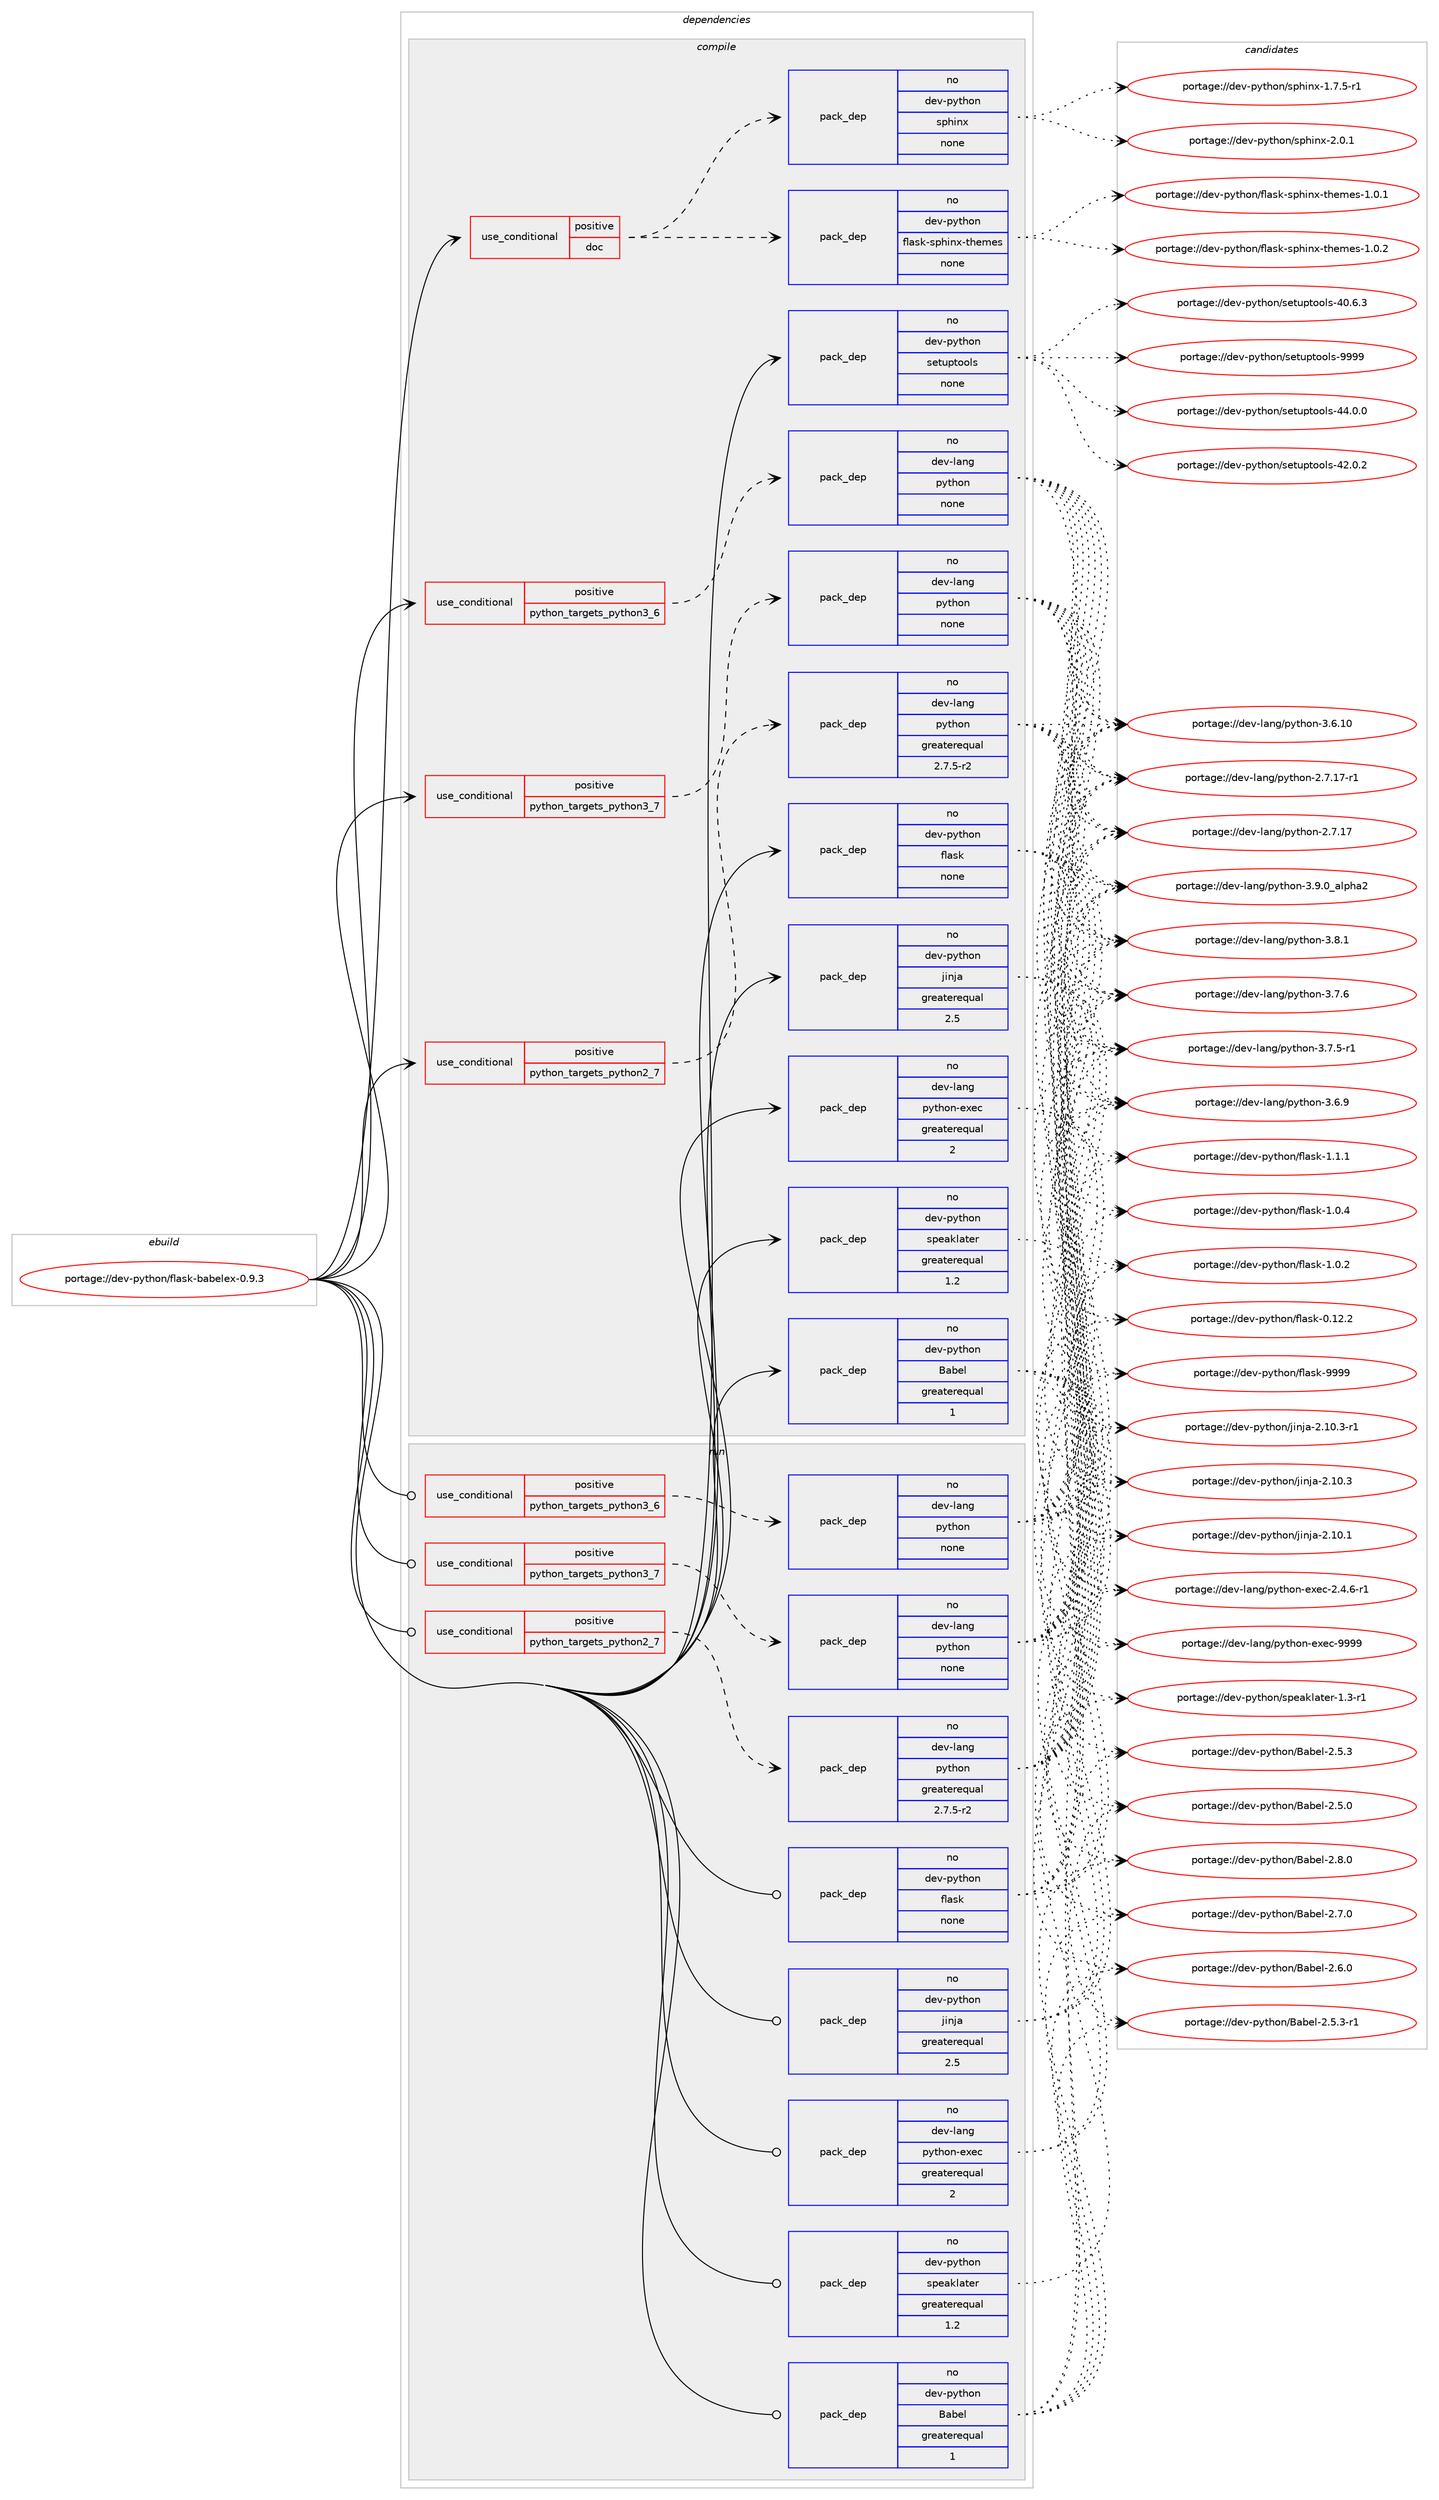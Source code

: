 digraph prolog {

# *************
# Graph options
# *************

newrank=true;
concentrate=true;
compound=true;
graph [rankdir=LR,fontname=Helvetica,fontsize=10,ranksep=1.5];#, ranksep=2.5, nodesep=0.2];
edge  [arrowhead=vee];
node  [fontname=Helvetica,fontsize=10];

# **********
# The ebuild
# **********

subgraph cluster_leftcol {
color=gray;
rank=same;
label=<<i>ebuild</i>>;
id [label="portage://dev-python/flask-babelex-0.9.3", color=red, width=4, href="../dev-python/flask-babelex-0.9.3.svg"];
}

# ****************
# The dependencies
# ****************

subgraph cluster_midcol {
color=gray;
label=<<i>dependencies</i>>;
subgraph cluster_compile {
fillcolor="#eeeeee";
style=filled;
label=<<i>compile</i>>;
subgraph cond115902 {
dependency460962 [label=<<TABLE BORDER="0" CELLBORDER="1" CELLSPACING="0" CELLPADDING="4"><TR><TD ROWSPAN="3" CELLPADDING="10">use_conditional</TD></TR><TR><TD>positive</TD></TR><TR><TD>doc</TD></TR></TABLE>>, shape=none, color=red];
subgraph pack340070 {
dependency460963 [label=<<TABLE BORDER="0" CELLBORDER="1" CELLSPACING="0" CELLPADDING="4" WIDTH="220"><TR><TD ROWSPAN="6" CELLPADDING="30">pack_dep</TD></TR><TR><TD WIDTH="110">no</TD></TR><TR><TD>dev-python</TD></TR><TR><TD>sphinx</TD></TR><TR><TD>none</TD></TR><TR><TD></TD></TR></TABLE>>, shape=none, color=blue];
}
dependency460962:e -> dependency460963:w [weight=20,style="dashed",arrowhead="vee"];
subgraph pack340071 {
dependency460964 [label=<<TABLE BORDER="0" CELLBORDER="1" CELLSPACING="0" CELLPADDING="4" WIDTH="220"><TR><TD ROWSPAN="6" CELLPADDING="30">pack_dep</TD></TR><TR><TD WIDTH="110">no</TD></TR><TR><TD>dev-python</TD></TR><TR><TD>flask-sphinx-themes</TD></TR><TR><TD>none</TD></TR><TR><TD></TD></TR></TABLE>>, shape=none, color=blue];
}
dependency460962:e -> dependency460964:w [weight=20,style="dashed",arrowhead="vee"];
}
id:e -> dependency460962:w [weight=20,style="solid",arrowhead="vee"];
subgraph cond115903 {
dependency460965 [label=<<TABLE BORDER="0" CELLBORDER="1" CELLSPACING="0" CELLPADDING="4"><TR><TD ROWSPAN="3" CELLPADDING="10">use_conditional</TD></TR><TR><TD>positive</TD></TR><TR><TD>python_targets_python2_7</TD></TR></TABLE>>, shape=none, color=red];
subgraph pack340072 {
dependency460966 [label=<<TABLE BORDER="0" CELLBORDER="1" CELLSPACING="0" CELLPADDING="4" WIDTH="220"><TR><TD ROWSPAN="6" CELLPADDING="30">pack_dep</TD></TR><TR><TD WIDTH="110">no</TD></TR><TR><TD>dev-lang</TD></TR><TR><TD>python</TD></TR><TR><TD>greaterequal</TD></TR><TR><TD>2.7.5-r2</TD></TR></TABLE>>, shape=none, color=blue];
}
dependency460965:e -> dependency460966:w [weight=20,style="dashed",arrowhead="vee"];
}
id:e -> dependency460965:w [weight=20,style="solid",arrowhead="vee"];
subgraph cond115904 {
dependency460967 [label=<<TABLE BORDER="0" CELLBORDER="1" CELLSPACING="0" CELLPADDING="4"><TR><TD ROWSPAN="3" CELLPADDING="10">use_conditional</TD></TR><TR><TD>positive</TD></TR><TR><TD>python_targets_python3_6</TD></TR></TABLE>>, shape=none, color=red];
subgraph pack340073 {
dependency460968 [label=<<TABLE BORDER="0" CELLBORDER="1" CELLSPACING="0" CELLPADDING="4" WIDTH="220"><TR><TD ROWSPAN="6" CELLPADDING="30">pack_dep</TD></TR><TR><TD WIDTH="110">no</TD></TR><TR><TD>dev-lang</TD></TR><TR><TD>python</TD></TR><TR><TD>none</TD></TR><TR><TD></TD></TR></TABLE>>, shape=none, color=blue];
}
dependency460967:e -> dependency460968:w [weight=20,style="dashed",arrowhead="vee"];
}
id:e -> dependency460967:w [weight=20,style="solid",arrowhead="vee"];
subgraph cond115905 {
dependency460969 [label=<<TABLE BORDER="0" CELLBORDER="1" CELLSPACING="0" CELLPADDING="4"><TR><TD ROWSPAN="3" CELLPADDING="10">use_conditional</TD></TR><TR><TD>positive</TD></TR><TR><TD>python_targets_python3_7</TD></TR></TABLE>>, shape=none, color=red];
subgraph pack340074 {
dependency460970 [label=<<TABLE BORDER="0" CELLBORDER="1" CELLSPACING="0" CELLPADDING="4" WIDTH="220"><TR><TD ROWSPAN="6" CELLPADDING="30">pack_dep</TD></TR><TR><TD WIDTH="110">no</TD></TR><TR><TD>dev-lang</TD></TR><TR><TD>python</TD></TR><TR><TD>none</TD></TR><TR><TD></TD></TR></TABLE>>, shape=none, color=blue];
}
dependency460969:e -> dependency460970:w [weight=20,style="dashed",arrowhead="vee"];
}
id:e -> dependency460969:w [weight=20,style="solid",arrowhead="vee"];
subgraph pack340075 {
dependency460971 [label=<<TABLE BORDER="0" CELLBORDER="1" CELLSPACING="0" CELLPADDING="4" WIDTH="220"><TR><TD ROWSPAN="6" CELLPADDING="30">pack_dep</TD></TR><TR><TD WIDTH="110">no</TD></TR><TR><TD>dev-lang</TD></TR><TR><TD>python-exec</TD></TR><TR><TD>greaterequal</TD></TR><TR><TD>2</TD></TR></TABLE>>, shape=none, color=blue];
}
id:e -> dependency460971:w [weight=20,style="solid",arrowhead="vee"];
subgraph pack340076 {
dependency460972 [label=<<TABLE BORDER="0" CELLBORDER="1" CELLSPACING="0" CELLPADDING="4" WIDTH="220"><TR><TD ROWSPAN="6" CELLPADDING="30">pack_dep</TD></TR><TR><TD WIDTH="110">no</TD></TR><TR><TD>dev-python</TD></TR><TR><TD>Babel</TD></TR><TR><TD>greaterequal</TD></TR><TR><TD>1</TD></TR></TABLE>>, shape=none, color=blue];
}
id:e -> dependency460972:w [weight=20,style="solid",arrowhead="vee"];
subgraph pack340077 {
dependency460973 [label=<<TABLE BORDER="0" CELLBORDER="1" CELLSPACING="0" CELLPADDING="4" WIDTH="220"><TR><TD ROWSPAN="6" CELLPADDING="30">pack_dep</TD></TR><TR><TD WIDTH="110">no</TD></TR><TR><TD>dev-python</TD></TR><TR><TD>flask</TD></TR><TR><TD>none</TD></TR><TR><TD></TD></TR></TABLE>>, shape=none, color=blue];
}
id:e -> dependency460973:w [weight=20,style="solid",arrowhead="vee"];
subgraph pack340078 {
dependency460974 [label=<<TABLE BORDER="0" CELLBORDER="1" CELLSPACING="0" CELLPADDING="4" WIDTH="220"><TR><TD ROWSPAN="6" CELLPADDING="30">pack_dep</TD></TR><TR><TD WIDTH="110">no</TD></TR><TR><TD>dev-python</TD></TR><TR><TD>jinja</TD></TR><TR><TD>greaterequal</TD></TR><TR><TD>2.5</TD></TR></TABLE>>, shape=none, color=blue];
}
id:e -> dependency460974:w [weight=20,style="solid",arrowhead="vee"];
subgraph pack340079 {
dependency460975 [label=<<TABLE BORDER="0" CELLBORDER="1" CELLSPACING="0" CELLPADDING="4" WIDTH="220"><TR><TD ROWSPAN="6" CELLPADDING="30">pack_dep</TD></TR><TR><TD WIDTH="110">no</TD></TR><TR><TD>dev-python</TD></TR><TR><TD>setuptools</TD></TR><TR><TD>none</TD></TR><TR><TD></TD></TR></TABLE>>, shape=none, color=blue];
}
id:e -> dependency460975:w [weight=20,style="solid",arrowhead="vee"];
subgraph pack340080 {
dependency460976 [label=<<TABLE BORDER="0" CELLBORDER="1" CELLSPACING="0" CELLPADDING="4" WIDTH="220"><TR><TD ROWSPAN="6" CELLPADDING="30">pack_dep</TD></TR><TR><TD WIDTH="110">no</TD></TR><TR><TD>dev-python</TD></TR><TR><TD>speaklater</TD></TR><TR><TD>greaterequal</TD></TR><TR><TD>1.2</TD></TR></TABLE>>, shape=none, color=blue];
}
id:e -> dependency460976:w [weight=20,style="solid",arrowhead="vee"];
}
subgraph cluster_compileandrun {
fillcolor="#eeeeee";
style=filled;
label=<<i>compile and run</i>>;
}
subgraph cluster_run {
fillcolor="#eeeeee";
style=filled;
label=<<i>run</i>>;
subgraph cond115906 {
dependency460977 [label=<<TABLE BORDER="0" CELLBORDER="1" CELLSPACING="0" CELLPADDING="4"><TR><TD ROWSPAN="3" CELLPADDING="10">use_conditional</TD></TR><TR><TD>positive</TD></TR><TR><TD>python_targets_python2_7</TD></TR></TABLE>>, shape=none, color=red];
subgraph pack340081 {
dependency460978 [label=<<TABLE BORDER="0" CELLBORDER="1" CELLSPACING="0" CELLPADDING="4" WIDTH="220"><TR><TD ROWSPAN="6" CELLPADDING="30">pack_dep</TD></TR><TR><TD WIDTH="110">no</TD></TR><TR><TD>dev-lang</TD></TR><TR><TD>python</TD></TR><TR><TD>greaterequal</TD></TR><TR><TD>2.7.5-r2</TD></TR></TABLE>>, shape=none, color=blue];
}
dependency460977:e -> dependency460978:w [weight=20,style="dashed",arrowhead="vee"];
}
id:e -> dependency460977:w [weight=20,style="solid",arrowhead="odot"];
subgraph cond115907 {
dependency460979 [label=<<TABLE BORDER="0" CELLBORDER="1" CELLSPACING="0" CELLPADDING="4"><TR><TD ROWSPAN="3" CELLPADDING="10">use_conditional</TD></TR><TR><TD>positive</TD></TR><TR><TD>python_targets_python3_6</TD></TR></TABLE>>, shape=none, color=red];
subgraph pack340082 {
dependency460980 [label=<<TABLE BORDER="0" CELLBORDER="1" CELLSPACING="0" CELLPADDING="4" WIDTH="220"><TR><TD ROWSPAN="6" CELLPADDING="30">pack_dep</TD></TR><TR><TD WIDTH="110">no</TD></TR><TR><TD>dev-lang</TD></TR><TR><TD>python</TD></TR><TR><TD>none</TD></TR><TR><TD></TD></TR></TABLE>>, shape=none, color=blue];
}
dependency460979:e -> dependency460980:w [weight=20,style="dashed",arrowhead="vee"];
}
id:e -> dependency460979:w [weight=20,style="solid",arrowhead="odot"];
subgraph cond115908 {
dependency460981 [label=<<TABLE BORDER="0" CELLBORDER="1" CELLSPACING="0" CELLPADDING="4"><TR><TD ROWSPAN="3" CELLPADDING="10">use_conditional</TD></TR><TR><TD>positive</TD></TR><TR><TD>python_targets_python3_7</TD></TR></TABLE>>, shape=none, color=red];
subgraph pack340083 {
dependency460982 [label=<<TABLE BORDER="0" CELLBORDER="1" CELLSPACING="0" CELLPADDING="4" WIDTH="220"><TR><TD ROWSPAN="6" CELLPADDING="30">pack_dep</TD></TR><TR><TD WIDTH="110">no</TD></TR><TR><TD>dev-lang</TD></TR><TR><TD>python</TD></TR><TR><TD>none</TD></TR><TR><TD></TD></TR></TABLE>>, shape=none, color=blue];
}
dependency460981:e -> dependency460982:w [weight=20,style="dashed",arrowhead="vee"];
}
id:e -> dependency460981:w [weight=20,style="solid",arrowhead="odot"];
subgraph pack340084 {
dependency460983 [label=<<TABLE BORDER="0" CELLBORDER="1" CELLSPACING="0" CELLPADDING="4" WIDTH="220"><TR><TD ROWSPAN="6" CELLPADDING="30">pack_dep</TD></TR><TR><TD WIDTH="110">no</TD></TR><TR><TD>dev-lang</TD></TR><TR><TD>python-exec</TD></TR><TR><TD>greaterequal</TD></TR><TR><TD>2</TD></TR></TABLE>>, shape=none, color=blue];
}
id:e -> dependency460983:w [weight=20,style="solid",arrowhead="odot"];
subgraph pack340085 {
dependency460984 [label=<<TABLE BORDER="0" CELLBORDER="1" CELLSPACING="0" CELLPADDING="4" WIDTH="220"><TR><TD ROWSPAN="6" CELLPADDING="30">pack_dep</TD></TR><TR><TD WIDTH="110">no</TD></TR><TR><TD>dev-python</TD></TR><TR><TD>Babel</TD></TR><TR><TD>greaterequal</TD></TR><TR><TD>1</TD></TR></TABLE>>, shape=none, color=blue];
}
id:e -> dependency460984:w [weight=20,style="solid",arrowhead="odot"];
subgraph pack340086 {
dependency460985 [label=<<TABLE BORDER="0" CELLBORDER="1" CELLSPACING="0" CELLPADDING="4" WIDTH="220"><TR><TD ROWSPAN="6" CELLPADDING="30">pack_dep</TD></TR><TR><TD WIDTH="110">no</TD></TR><TR><TD>dev-python</TD></TR><TR><TD>flask</TD></TR><TR><TD>none</TD></TR><TR><TD></TD></TR></TABLE>>, shape=none, color=blue];
}
id:e -> dependency460985:w [weight=20,style="solid",arrowhead="odot"];
subgraph pack340087 {
dependency460986 [label=<<TABLE BORDER="0" CELLBORDER="1" CELLSPACING="0" CELLPADDING="4" WIDTH="220"><TR><TD ROWSPAN="6" CELLPADDING="30">pack_dep</TD></TR><TR><TD WIDTH="110">no</TD></TR><TR><TD>dev-python</TD></TR><TR><TD>jinja</TD></TR><TR><TD>greaterequal</TD></TR><TR><TD>2.5</TD></TR></TABLE>>, shape=none, color=blue];
}
id:e -> dependency460986:w [weight=20,style="solid",arrowhead="odot"];
subgraph pack340088 {
dependency460987 [label=<<TABLE BORDER="0" CELLBORDER="1" CELLSPACING="0" CELLPADDING="4" WIDTH="220"><TR><TD ROWSPAN="6" CELLPADDING="30">pack_dep</TD></TR><TR><TD WIDTH="110">no</TD></TR><TR><TD>dev-python</TD></TR><TR><TD>speaklater</TD></TR><TR><TD>greaterequal</TD></TR><TR><TD>1.2</TD></TR></TABLE>>, shape=none, color=blue];
}
id:e -> dependency460987:w [weight=20,style="solid",arrowhead="odot"];
}
}

# **************
# The candidates
# **************

subgraph cluster_choices {
rank=same;
color=gray;
label=<<i>candidates</i>>;

subgraph choice340070 {
color=black;
nodesep=1;
choice1001011184511212111610411111047115112104105110120455046484649 [label="portage://dev-python/sphinx-2.0.1", color=red, width=4,href="../dev-python/sphinx-2.0.1.svg"];
choice10010111845112121116104111110471151121041051101204549465546534511449 [label="portage://dev-python/sphinx-1.7.5-r1", color=red, width=4,href="../dev-python/sphinx-1.7.5-r1.svg"];
dependency460963:e -> choice1001011184511212111610411111047115112104105110120455046484649:w [style=dotted,weight="100"];
dependency460963:e -> choice10010111845112121116104111110471151121041051101204549465546534511449:w [style=dotted,weight="100"];
}
subgraph choice340071 {
color=black;
nodesep=1;
choice1001011184511212111610411111047102108971151074511511210410511012045116104101109101115454946484650 [label="portage://dev-python/flask-sphinx-themes-1.0.2", color=red, width=4,href="../dev-python/flask-sphinx-themes-1.0.2.svg"];
choice1001011184511212111610411111047102108971151074511511210410511012045116104101109101115454946484649 [label="portage://dev-python/flask-sphinx-themes-1.0.1", color=red, width=4,href="../dev-python/flask-sphinx-themes-1.0.1.svg"];
dependency460964:e -> choice1001011184511212111610411111047102108971151074511511210410511012045116104101109101115454946484650:w [style=dotted,weight="100"];
dependency460964:e -> choice1001011184511212111610411111047102108971151074511511210410511012045116104101109101115454946484649:w [style=dotted,weight="100"];
}
subgraph choice340072 {
color=black;
nodesep=1;
choice10010111845108971101034711212111610411111045514657464895971081121049750 [label="portage://dev-lang/python-3.9.0_alpha2", color=red, width=4,href="../dev-lang/python-3.9.0_alpha2.svg"];
choice100101118451089711010347112121116104111110455146564649 [label="portage://dev-lang/python-3.8.1", color=red, width=4,href="../dev-lang/python-3.8.1.svg"];
choice100101118451089711010347112121116104111110455146554654 [label="portage://dev-lang/python-3.7.6", color=red, width=4,href="../dev-lang/python-3.7.6.svg"];
choice1001011184510897110103471121211161041111104551465546534511449 [label="portage://dev-lang/python-3.7.5-r1", color=red, width=4,href="../dev-lang/python-3.7.5-r1.svg"];
choice100101118451089711010347112121116104111110455146544657 [label="portage://dev-lang/python-3.6.9", color=red, width=4,href="../dev-lang/python-3.6.9.svg"];
choice10010111845108971101034711212111610411111045514654464948 [label="portage://dev-lang/python-3.6.10", color=red, width=4,href="../dev-lang/python-3.6.10.svg"];
choice100101118451089711010347112121116104111110455046554649554511449 [label="portage://dev-lang/python-2.7.17-r1", color=red, width=4,href="../dev-lang/python-2.7.17-r1.svg"];
choice10010111845108971101034711212111610411111045504655464955 [label="portage://dev-lang/python-2.7.17", color=red, width=4,href="../dev-lang/python-2.7.17.svg"];
dependency460966:e -> choice10010111845108971101034711212111610411111045514657464895971081121049750:w [style=dotted,weight="100"];
dependency460966:e -> choice100101118451089711010347112121116104111110455146564649:w [style=dotted,weight="100"];
dependency460966:e -> choice100101118451089711010347112121116104111110455146554654:w [style=dotted,weight="100"];
dependency460966:e -> choice1001011184510897110103471121211161041111104551465546534511449:w [style=dotted,weight="100"];
dependency460966:e -> choice100101118451089711010347112121116104111110455146544657:w [style=dotted,weight="100"];
dependency460966:e -> choice10010111845108971101034711212111610411111045514654464948:w [style=dotted,weight="100"];
dependency460966:e -> choice100101118451089711010347112121116104111110455046554649554511449:w [style=dotted,weight="100"];
dependency460966:e -> choice10010111845108971101034711212111610411111045504655464955:w [style=dotted,weight="100"];
}
subgraph choice340073 {
color=black;
nodesep=1;
choice10010111845108971101034711212111610411111045514657464895971081121049750 [label="portage://dev-lang/python-3.9.0_alpha2", color=red, width=4,href="../dev-lang/python-3.9.0_alpha2.svg"];
choice100101118451089711010347112121116104111110455146564649 [label="portage://dev-lang/python-3.8.1", color=red, width=4,href="../dev-lang/python-3.8.1.svg"];
choice100101118451089711010347112121116104111110455146554654 [label="portage://dev-lang/python-3.7.6", color=red, width=4,href="../dev-lang/python-3.7.6.svg"];
choice1001011184510897110103471121211161041111104551465546534511449 [label="portage://dev-lang/python-3.7.5-r1", color=red, width=4,href="../dev-lang/python-3.7.5-r1.svg"];
choice100101118451089711010347112121116104111110455146544657 [label="portage://dev-lang/python-3.6.9", color=red, width=4,href="../dev-lang/python-3.6.9.svg"];
choice10010111845108971101034711212111610411111045514654464948 [label="portage://dev-lang/python-3.6.10", color=red, width=4,href="../dev-lang/python-3.6.10.svg"];
choice100101118451089711010347112121116104111110455046554649554511449 [label="portage://dev-lang/python-2.7.17-r1", color=red, width=4,href="../dev-lang/python-2.7.17-r1.svg"];
choice10010111845108971101034711212111610411111045504655464955 [label="portage://dev-lang/python-2.7.17", color=red, width=4,href="../dev-lang/python-2.7.17.svg"];
dependency460968:e -> choice10010111845108971101034711212111610411111045514657464895971081121049750:w [style=dotted,weight="100"];
dependency460968:e -> choice100101118451089711010347112121116104111110455146564649:w [style=dotted,weight="100"];
dependency460968:e -> choice100101118451089711010347112121116104111110455146554654:w [style=dotted,weight="100"];
dependency460968:e -> choice1001011184510897110103471121211161041111104551465546534511449:w [style=dotted,weight="100"];
dependency460968:e -> choice100101118451089711010347112121116104111110455146544657:w [style=dotted,weight="100"];
dependency460968:e -> choice10010111845108971101034711212111610411111045514654464948:w [style=dotted,weight="100"];
dependency460968:e -> choice100101118451089711010347112121116104111110455046554649554511449:w [style=dotted,weight="100"];
dependency460968:e -> choice10010111845108971101034711212111610411111045504655464955:w [style=dotted,weight="100"];
}
subgraph choice340074 {
color=black;
nodesep=1;
choice10010111845108971101034711212111610411111045514657464895971081121049750 [label="portage://dev-lang/python-3.9.0_alpha2", color=red, width=4,href="../dev-lang/python-3.9.0_alpha2.svg"];
choice100101118451089711010347112121116104111110455146564649 [label="portage://dev-lang/python-3.8.1", color=red, width=4,href="../dev-lang/python-3.8.1.svg"];
choice100101118451089711010347112121116104111110455146554654 [label="portage://dev-lang/python-3.7.6", color=red, width=4,href="../dev-lang/python-3.7.6.svg"];
choice1001011184510897110103471121211161041111104551465546534511449 [label="portage://dev-lang/python-3.7.5-r1", color=red, width=4,href="../dev-lang/python-3.7.5-r1.svg"];
choice100101118451089711010347112121116104111110455146544657 [label="portage://dev-lang/python-3.6.9", color=red, width=4,href="../dev-lang/python-3.6.9.svg"];
choice10010111845108971101034711212111610411111045514654464948 [label="portage://dev-lang/python-3.6.10", color=red, width=4,href="../dev-lang/python-3.6.10.svg"];
choice100101118451089711010347112121116104111110455046554649554511449 [label="portage://dev-lang/python-2.7.17-r1", color=red, width=4,href="../dev-lang/python-2.7.17-r1.svg"];
choice10010111845108971101034711212111610411111045504655464955 [label="portage://dev-lang/python-2.7.17", color=red, width=4,href="../dev-lang/python-2.7.17.svg"];
dependency460970:e -> choice10010111845108971101034711212111610411111045514657464895971081121049750:w [style=dotted,weight="100"];
dependency460970:e -> choice100101118451089711010347112121116104111110455146564649:w [style=dotted,weight="100"];
dependency460970:e -> choice100101118451089711010347112121116104111110455146554654:w [style=dotted,weight="100"];
dependency460970:e -> choice1001011184510897110103471121211161041111104551465546534511449:w [style=dotted,weight="100"];
dependency460970:e -> choice100101118451089711010347112121116104111110455146544657:w [style=dotted,weight="100"];
dependency460970:e -> choice10010111845108971101034711212111610411111045514654464948:w [style=dotted,weight="100"];
dependency460970:e -> choice100101118451089711010347112121116104111110455046554649554511449:w [style=dotted,weight="100"];
dependency460970:e -> choice10010111845108971101034711212111610411111045504655464955:w [style=dotted,weight="100"];
}
subgraph choice340075 {
color=black;
nodesep=1;
choice10010111845108971101034711212111610411111045101120101994557575757 [label="portage://dev-lang/python-exec-9999", color=red, width=4,href="../dev-lang/python-exec-9999.svg"];
choice10010111845108971101034711212111610411111045101120101994550465246544511449 [label="portage://dev-lang/python-exec-2.4.6-r1", color=red, width=4,href="../dev-lang/python-exec-2.4.6-r1.svg"];
dependency460971:e -> choice10010111845108971101034711212111610411111045101120101994557575757:w [style=dotted,weight="100"];
dependency460971:e -> choice10010111845108971101034711212111610411111045101120101994550465246544511449:w [style=dotted,weight="100"];
}
subgraph choice340076 {
color=black;
nodesep=1;
choice1001011184511212111610411111047669798101108455046564648 [label="portage://dev-python/Babel-2.8.0", color=red, width=4,href="../dev-python/Babel-2.8.0.svg"];
choice1001011184511212111610411111047669798101108455046554648 [label="portage://dev-python/Babel-2.7.0", color=red, width=4,href="../dev-python/Babel-2.7.0.svg"];
choice1001011184511212111610411111047669798101108455046544648 [label="portage://dev-python/Babel-2.6.0", color=red, width=4,href="../dev-python/Babel-2.6.0.svg"];
choice10010111845112121116104111110476697981011084550465346514511449 [label="portage://dev-python/Babel-2.5.3-r1", color=red, width=4,href="../dev-python/Babel-2.5.3-r1.svg"];
choice1001011184511212111610411111047669798101108455046534651 [label="portage://dev-python/Babel-2.5.3", color=red, width=4,href="../dev-python/Babel-2.5.3.svg"];
choice1001011184511212111610411111047669798101108455046534648 [label="portage://dev-python/Babel-2.5.0", color=red, width=4,href="../dev-python/Babel-2.5.0.svg"];
dependency460972:e -> choice1001011184511212111610411111047669798101108455046564648:w [style=dotted,weight="100"];
dependency460972:e -> choice1001011184511212111610411111047669798101108455046554648:w [style=dotted,weight="100"];
dependency460972:e -> choice1001011184511212111610411111047669798101108455046544648:w [style=dotted,weight="100"];
dependency460972:e -> choice10010111845112121116104111110476697981011084550465346514511449:w [style=dotted,weight="100"];
dependency460972:e -> choice1001011184511212111610411111047669798101108455046534651:w [style=dotted,weight="100"];
dependency460972:e -> choice1001011184511212111610411111047669798101108455046534648:w [style=dotted,weight="100"];
}
subgraph choice340077 {
color=black;
nodesep=1;
choice1001011184511212111610411111047102108971151074557575757 [label="portage://dev-python/flask-9999", color=red, width=4,href="../dev-python/flask-9999.svg"];
choice100101118451121211161041111104710210897115107454946494649 [label="portage://dev-python/flask-1.1.1", color=red, width=4,href="../dev-python/flask-1.1.1.svg"];
choice100101118451121211161041111104710210897115107454946484652 [label="portage://dev-python/flask-1.0.4", color=red, width=4,href="../dev-python/flask-1.0.4.svg"];
choice100101118451121211161041111104710210897115107454946484650 [label="portage://dev-python/flask-1.0.2", color=red, width=4,href="../dev-python/flask-1.0.2.svg"];
choice10010111845112121116104111110471021089711510745484649504650 [label="portage://dev-python/flask-0.12.2", color=red, width=4,href="../dev-python/flask-0.12.2.svg"];
dependency460973:e -> choice1001011184511212111610411111047102108971151074557575757:w [style=dotted,weight="100"];
dependency460973:e -> choice100101118451121211161041111104710210897115107454946494649:w [style=dotted,weight="100"];
dependency460973:e -> choice100101118451121211161041111104710210897115107454946484652:w [style=dotted,weight="100"];
dependency460973:e -> choice100101118451121211161041111104710210897115107454946484650:w [style=dotted,weight="100"];
dependency460973:e -> choice10010111845112121116104111110471021089711510745484649504650:w [style=dotted,weight="100"];
}
subgraph choice340078 {
color=black;
nodesep=1;
choice100101118451121211161041111104710610511010697455046494846514511449 [label="portage://dev-python/jinja-2.10.3-r1", color=red, width=4,href="../dev-python/jinja-2.10.3-r1.svg"];
choice10010111845112121116104111110471061051101069745504649484651 [label="portage://dev-python/jinja-2.10.3", color=red, width=4,href="../dev-python/jinja-2.10.3.svg"];
choice10010111845112121116104111110471061051101069745504649484649 [label="portage://dev-python/jinja-2.10.1", color=red, width=4,href="../dev-python/jinja-2.10.1.svg"];
dependency460974:e -> choice100101118451121211161041111104710610511010697455046494846514511449:w [style=dotted,weight="100"];
dependency460974:e -> choice10010111845112121116104111110471061051101069745504649484651:w [style=dotted,weight="100"];
dependency460974:e -> choice10010111845112121116104111110471061051101069745504649484649:w [style=dotted,weight="100"];
}
subgraph choice340079 {
color=black;
nodesep=1;
choice10010111845112121116104111110471151011161171121161111111081154557575757 [label="portage://dev-python/setuptools-9999", color=red, width=4,href="../dev-python/setuptools-9999.svg"];
choice100101118451121211161041111104711510111611711211611111110811545525246484648 [label="portage://dev-python/setuptools-44.0.0", color=red, width=4,href="../dev-python/setuptools-44.0.0.svg"];
choice100101118451121211161041111104711510111611711211611111110811545525046484650 [label="portage://dev-python/setuptools-42.0.2", color=red, width=4,href="../dev-python/setuptools-42.0.2.svg"];
choice100101118451121211161041111104711510111611711211611111110811545524846544651 [label="portage://dev-python/setuptools-40.6.3", color=red, width=4,href="../dev-python/setuptools-40.6.3.svg"];
dependency460975:e -> choice10010111845112121116104111110471151011161171121161111111081154557575757:w [style=dotted,weight="100"];
dependency460975:e -> choice100101118451121211161041111104711510111611711211611111110811545525246484648:w [style=dotted,weight="100"];
dependency460975:e -> choice100101118451121211161041111104711510111611711211611111110811545525046484650:w [style=dotted,weight="100"];
dependency460975:e -> choice100101118451121211161041111104711510111611711211611111110811545524846544651:w [style=dotted,weight="100"];
}
subgraph choice340080 {
color=black;
nodesep=1;
choice10010111845112121116104111110471151121019710710897116101114454946514511449 [label="portage://dev-python/speaklater-1.3-r1", color=red, width=4,href="../dev-python/speaklater-1.3-r1.svg"];
dependency460976:e -> choice10010111845112121116104111110471151121019710710897116101114454946514511449:w [style=dotted,weight="100"];
}
subgraph choice340081 {
color=black;
nodesep=1;
choice10010111845108971101034711212111610411111045514657464895971081121049750 [label="portage://dev-lang/python-3.9.0_alpha2", color=red, width=4,href="../dev-lang/python-3.9.0_alpha2.svg"];
choice100101118451089711010347112121116104111110455146564649 [label="portage://dev-lang/python-3.8.1", color=red, width=4,href="../dev-lang/python-3.8.1.svg"];
choice100101118451089711010347112121116104111110455146554654 [label="portage://dev-lang/python-3.7.6", color=red, width=4,href="../dev-lang/python-3.7.6.svg"];
choice1001011184510897110103471121211161041111104551465546534511449 [label="portage://dev-lang/python-3.7.5-r1", color=red, width=4,href="../dev-lang/python-3.7.5-r1.svg"];
choice100101118451089711010347112121116104111110455146544657 [label="portage://dev-lang/python-3.6.9", color=red, width=4,href="../dev-lang/python-3.6.9.svg"];
choice10010111845108971101034711212111610411111045514654464948 [label="portage://dev-lang/python-3.6.10", color=red, width=4,href="../dev-lang/python-3.6.10.svg"];
choice100101118451089711010347112121116104111110455046554649554511449 [label="portage://dev-lang/python-2.7.17-r1", color=red, width=4,href="../dev-lang/python-2.7.17-r1.svg"];
choice10010111845108971101034711212111610411111045504655464955 [label="portage://dev-lang/python-2.7.17", color=red, width=4,href="../dev-lang/python-2.7.17.svg"];
dependency460978:e -> choice10010111845108971101034711212111610411111045514657464895971081121049750:w [style=dotted,weight="100"];
dependency460978:e -> choice100101118451089711010347112121116104111110455146564649:w [style=dotted,weight="100"];
dependency460978:e -> choice100101118451089711010347112121116104111110455146554654:w [style=dotted,weight="100"];
dependency460978:e -> choice1001011184510897110103471121211161041111104551465546534511449:w [style=dotted,weight="100"];
dependency460978:e -> choice100101118451089711010347112121116104111110455146544657:w [style=dotted,weight="100"];
dependency460978:e -> choice10010111845108971101034711212111610411111045514654464948:w [style=dotted,weight="100"];
dependency460978:e -> choice100101118451089711010347112121116104111110455046554649554511449:w [style=dotted,weight="100"];
dependency460978:e -> choice10010111845108971101034711212111610411111045504655464955:w [style=dotted,weight="100"];
}
subgraph choice340082 {
color=black;
nodesep=1;
choice10010111845108971101034711212111610411111045514657464895971081121049750 [label="portage://dev-lang/python-3.9.0_alpha2", color=red, width=4,href="../dev-lang/python-3.9.0_alpha2.svg"];
choice100101118451089711010347112121116104111110455146564649 [label="portage://dev-lang/python-3.8.1", color=red, width=4,href="../dev-lang/python-3.8.1.svg"];
choice100101118451089711010347112121116104111110455146554654 [label="portage://dev-lang/python-3.7.6", color=red, width=4,href="../dev-lang/python-3.7.6.svg"];
choice1001011184510897110103471121211161041111104551465546534511449 [label="portage://dev-lang/python-3.7.5-r1", color=red, width=4,href="../dev-lang/python-3.7.5-r1.svg"];
choice100101118451089711010347112121116104111110455146544657 [label="portage://dev-lang/python-3.6.9", color=red, width=4,href="../dev-lang/python-3.6.9.svg"];
choice10010111845108971101034711212111610411111045514654464948 [label="portage://dev-lang/python-3.6.10", color=red, width=4,href="../dev-lang/python-3.6.10.svg"];
choice100101118451089711010347112121116104111110455046554649554511449 [label="portage://dev-lang/python-2.7.17-r1", color=red, width=4,href="../dev-lang/python-2.7.17-r1.svg"];
choice10010111845108971101034711212111610411111045504655464955 [label="portage://dev-lang/python-2.7.17", color=red, width=4,href="../dev-lang/python-2.7.17.svg"];
dependency460980:e -> choice10010111845108971101034711212111610411111045514657464895971081121049750:w [style=dotted,weight="100"];
dependency460980:e -> choice100101118451089711010347112121116104111110455146564649:w [style=dotted,weight="100"];
dependency460980:e -> choice100101118451089711010347112121116104111110455146554654:w [style=dotted,weight="100"];
dependency460980:e -> choice1001011184510897110103471121211161041111104551465546534511449:w [style=dotted,weight="100"];
dependency460980:e -> choice100101118451089711010347112121116104111110455146544657:w [style=dotted,weight="100"];
dependency460980:e -> choice10010111845108971101034711212111610411111045514654464948:w [style=dotted,weight="100"];
dependency460980:e -> choice100101118451089711010347112121116104111110455046554649554511449:w [style=dotted,weight="100"];
dependency460980:e -> choice10010111845108971101034711212111610411111045504655464955:w [style=dotted,weight="100"];
}
subgraph choice340083 {
color=black;
nodesep=1;
choice10010111845108971101034711212111610411111045514657464895971081121049750 [label="portage://dev-lang/python-3.9.0_alpha2", color=red, width=4,href="../dev-lang/python-3.9.0_alpha2.svg"];
choice100101118451089711010347112121116104111110455146564649 [label="portage://dev-lang/python-3.8.1", color=red, width=4,href="../dev-lang/python-3.8.1.svg"];
choice100101118451089711010347112121116104111110455146554654 [label="portage://dev-lang/python-3.7.6", color=red, width=4,href="../dev-lang/python-3.7.6.svg"];
choice1001011184510897110103471121211161041111104551465546534511449 [label="portage://dev-lang/python-3.7.5-r1", color=red, width=4,href="../dev-lang/python-3.7.5-r1.svg"];
choice100101118451089711010347112121116104111110455146544657 [label="portage://dev-lang/python-3.6.9", color=red, width=4,href="../dev-lang/python-3.6.9.svg"];
choice10010111845108971101034711212111610411111045514654464948 [label="portage://dev-lang/python-3.6.10", color=red, width=4,href="../dev-lang/python-3.6.10.svg"];
choice100101118451089711010347112121116104111110455046554649554511449 [label="portage://dev-lang/python-2.7.17-r1", color=red, width=4,href="../dev-lang/python-2.7.17-r1.svg"];
choice10010111845108971101034711212111610411111045504655464955 [label="portage://dev-lang/python-2.7.17", color=red, width=4,href="../dev-lang/python-2.7.17.svg"];
dependency460982:e -> choice10010111845108971101034711212111610411111045514657464895971081121049750:w [style=dotted,weight="100"];
dependency460982:e -> choice100101118451089711010347112121116104111110455146564649:w [style=dotted,weight="100"];
dependency460982:e -> choice100101118451089711010347112121116104111110455146554654:w [style=dotted,weight="100"];
dependency460982:e -> choice1001011184510897110103471121211161041111104551465546534511449:w [style=dotted,weight="100"];
dependency460982:e -> choice100101118451089711010347112121116104111110455146544657:w [style=dotted,weight="100"];
dependency460982:e -> choice10010111845108971101034711212111610411111045514654464948:w [style=dotted,weight="100"];
dependency460982:e -> choice100101118451089711010347112121116104111110455046554649554511449:w [style=dotted,weight="100"];
dependency460982:e -> choice10010111845108971101034711212111610411111045504655464955:w [style=dotted,weight="100"];
}
subgraph choice340084 {
color=black;
nodesep=1;
choice10010111845108971101034711212111610411111045101120101994557575757 [label="portage://dev-lang/python-exec-9999", color=red, width=4,href="../dev-lang/python-exec-9999.svg"];
choice10010111845108971101034711212111610411111045101120101994550465246544511449 [label="portage://dev-lang/python-exec-2.4.6-r1", color=red, width=4,href="../dev-lang/python-exec-2.4.6-r1.svg"];
dependency460983:e -> choice10010111845108971101034711212111610411111045101120101994557575757:w [style=dotted,weight="100"];
dependency460983:e -> choice10010111845108971101034711212111610411111045101120101994550465246544511449:w [style=dotted,weight="100"];
}
subgraph choice340085 {
color=black;
nodesep=1;
choice1001011184511212111610411111047669798101108455046564648 [label="portage://dev-python/Babel-2.8.0", color=red, width=4,href="../dev-python/Babel-2.8.0.svg"];
choice1001011184511212111610411111047669798101108455046554648 [label="portage://dev-python/Babel-2.7.0", color=red, width=4,href="../dev-python/Babel-2.7.0.svg"];
choice1001011184511212111610411111047669798101108455046544648 [label="portage://dev-python/Babel-2.6.0", color=red, width=4,href="../dev-python/Babel-2.6.0.svg"];
choice10010111845112121116104111110476697981011084550465346514511449 [label="portage://dev-python/Babel-2.5.3-r1", color=red, width=4,href="../dev-python/Babel-2.5.3-r1.svg"];
choice1001011184511212111610411111047669798101108455046534651 [label="portage://dev-python/Babel-2.5.3", color=red, width=4,href="../dev-python/Babel-2.5.3.svg"];
choice1001011184511212111610411111047669798101108455046534648 [label="portage://dev-python/Babel-2.5.0", color=red, width=4,href="../dev-python/Babel-2.5.0.svg"];
dependency460984:e -> choice1001011184511212111610411111047669798101108455046564648:w [style=dotted,weight="100"];
dependency460984:e -> choice1001011184511212111610411111047669798101108455046554648:w [style=dotted,weight="100"];
dependency460984:e -> choice1001011184511212111610411111047669798101108455046544648:w [style=dotted,weight="100"];
dependency460984:e -> choice10010111845112121116104111110476697981011084550465346514511449:w [style=dotted,weight="100"];
dependency460984:e -> choice1001011184511212111610411111047669798101108455046534651:w [style=dotted,weight="100"];
dependency460984:e -> choice1001011184511212111610411111047669798101108455046534648:w [style=dotted,weight="100"];
}
subgraph choice340086 {
color=black;
nodesep=1;
choice1001011184511212111610411111047102108971151074557575757 [label="portage://dev-python/flask-9999", color=red, width=4,href="../dev-python/flask-9999.svg"];
choice100101118451121211161041111104710210897115107454946494649 [label="portage://dev-python/flask-1.1.1", color=red, width=4,href="../dev-python/flask-1.1.1.svg"];
choice100101118451121211161041111104710210897115107454946484652 [label="portage://dev-python/flask-1.0.4", color=red, width=4,href="../dev-python/flask-1.0.4.svg"];
choice100101118451121211161041111104710210897115107454946484650 [label="portage://dev-python/flask-1.0.2", color=red, width=4,href="../dev-python/flask-1.0.2.svg"];
choice10010111845112121116104111110471021089711510745484649504650 [label="portage://dev-python/flask-0.12.2", color=red, width=4,href="../dev-python/flask-0.12.2.svg"];
dependency460985:e -> choice1001011184511212111610411111047102108971151074557575757:w [style=dotted,weight="100"];
dependency460985:e -> choice100101118451121211161041111104710210897115107454946494649:w [style=dotted,weight="100"];
dependency460985:e -> choice100101118451121211161041111104710210897115107454946484652:w [style=dotted,weight="100"];
dependency460985:e -> choice100101118451121211161041111104710210897115107454946484650:w [style=dotted,weight="100"];
dependency460985:e -> choice10010111845112121116104111110471021089711510745484649504650:w [style=dotted,weight="100"];
}
subgraph choice340087 {
color=black;
nodesep=1;
choice100101118451121211161041111104710610511010697455046494846514511449 [label="portage://dev-python/jinja-2.10.3-r1", color=red, width=4,href="../dev-python/jinja-2.10.3-r1.svg"];
choice10010111845112121116104111110471061051101069745504649484651 [label="portage://dev-python/jinja-2.10.3", color=red, width=4,href="../dev-python/jinja-2.10.3.svg"];
choice10010111845112121116104111110471061051101069745504649484649 [label="portage://dev-python/jinja-2.10.1", color=red, width=4,href="../dev-python/jinja-2.10.1.svg"];
dependency460986:e -> choice100101118451121211161041111104710610511010697455046494846514511449:w [style=dotted,weight="100"];
dependency460986:e -> choice10010111845112121116104111110471061051101069745504649484651:w [style=dotted,weight="100"];
dependency460986:e -> choice10010111845112121116104111110471061051101069745504649484649:w [style=dotted,weight="100"];
}
subgraph choice340088 {
color=black;
nodesep=1;
choice10010111845112121116104111110471151121019710710897116101114454946514511449 [label="portage://dev-python/speaklater-1.3-r1", color=red, width=4,href="../dev-python/speaklater-1.3-r1.svg"];
dependency460987:e -> choice10010111845112121116104111110471151121019710710897116101114454946514511449:w [style=dotted,weight="100"];
}
}

}
